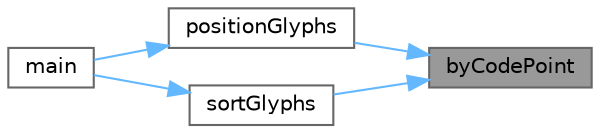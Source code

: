 digraph "byCodePoint"
{
 // LATEX_PDF_SIZE
  bgcolor="transparent";
  edge [fontname=Helvetica,fontsize=10,labelfontname=Helvetica,labelfontsize=10];
  node [fontname=Helvetica,fontsize=10,shape=box,height=0.2,width=0.4];
  rankdir="RL";
  Node1 [label="byCodePoint",height=0.2,width=0.4,color="gray40", fillcolor="grey60", style="filled", fontcolor="black",tooltip="Compare two Unicode code points to determine which is greater."];
  Node1 -> Node2 [dir="back",color="steelblue1",style="solid"];
  Node2 [label="positionGlyphs",height=0.2,width=0.4,color="grey40", fillcolor="white", style="filled",URL="$hex2otf_8c.html#af3ba1ba33ebe63ba0340842b7f83021c",tooltip="Position a glyph within a 16-by-16 pixel bounding box."];
  Node2 -> Node3 [dir="back",color="steelblue1",style="solid"];
  Node3 [label="main",height=0.2,width=0.4,color="grey40", fillcolor="white", style="filled",URL="$hex2otf_8c.html#a0ddf1224851353fc92bfbff6f499fa97",tooltip="The main function."];
  Node1 -> Node4 [dir="back",color="steelblue1",style="solid"];
  Node4 [label="sortGlyphs",height=0.2,width=0.4,color="grey40", fillcolor="white", style="filled",URL="$hex2otf_8c.html#a77ff68152c5cb38605010bc7621b0722",tooltip="Sort the glyphs in a font by Unicode code point."];
  Node4 -> Node3 [dir="back",color="steelblue1",style="solid"];
}

